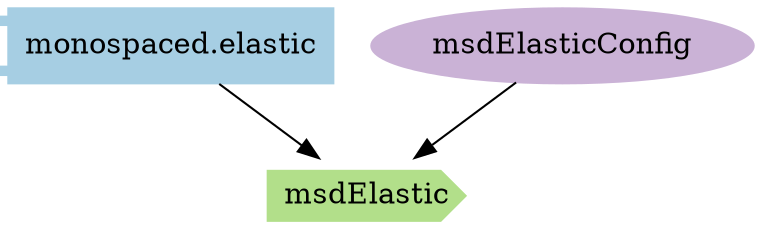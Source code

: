 digraph dependencies {
  node[shape="component",style="filled",colorscheme=paired12]


    node[shape="component"]
    "monospaced.elastic"[label="monospaced.elastic", color=1]

    


    node[shape="ellipse"]
    


    

    

    

    node[shape="cds"]
    

    
      "msdElastic"[label="msdElastic", color=3]
      "monospaced.elastic" -> "msdElastic"
    









    node[shape="ellipse",style="filled", color=9]
    

    
      
        "msdElasticConfig"[label="msdElasticConfig"]
        "msdElasticConfig" -> "msdElastic"
      
    


    

    

    

    


}

